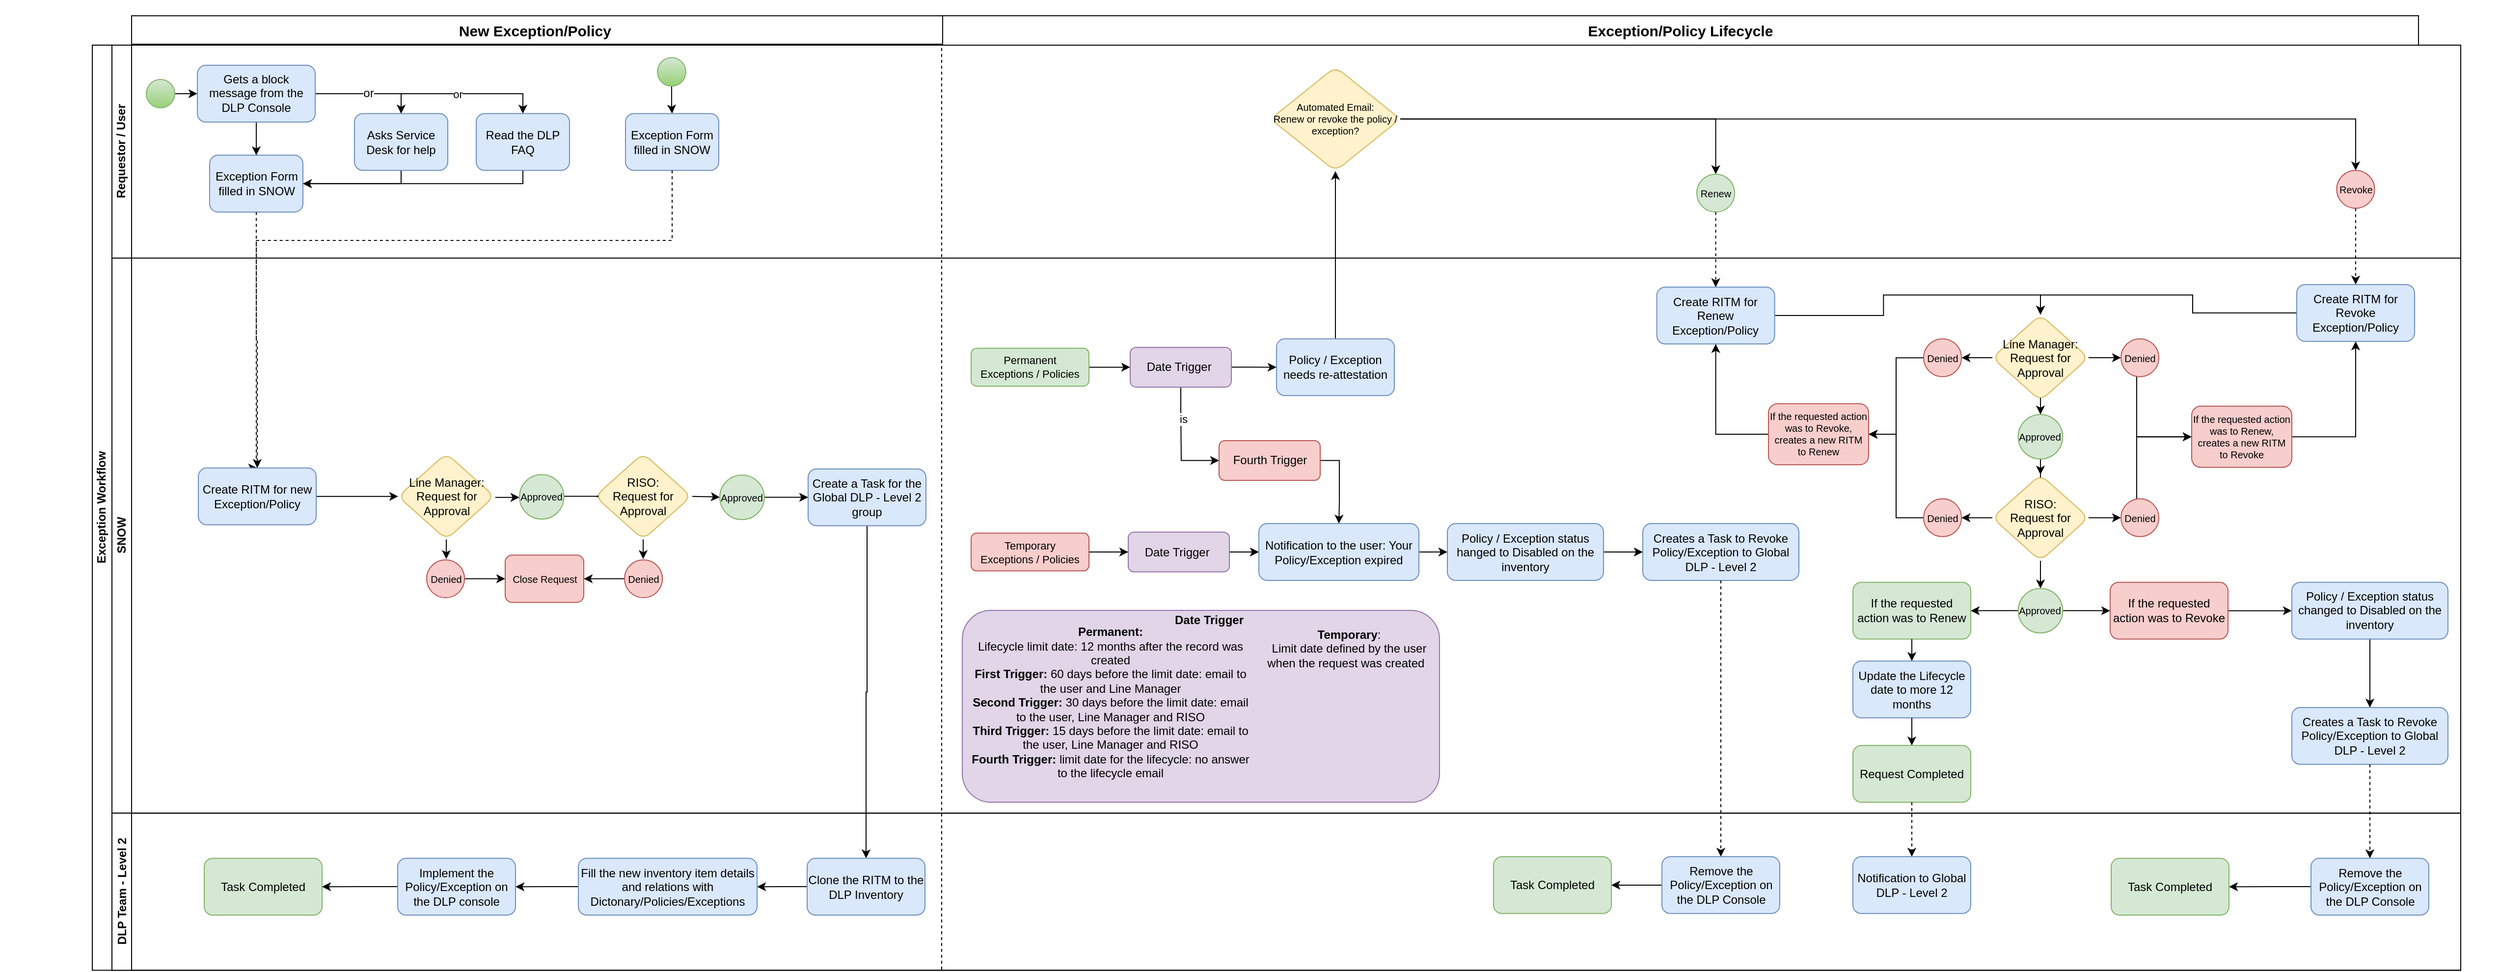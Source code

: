 <mxfile version="14.5.8" type="github">
  <diagram id="prtHgNgQTEPvFCAcTncT" name="Page-1">
    <mxGraphModel dx="1447" dy="1167" grid="0" gridSize="10" guides="1" tooltips="1" connect="1" arrows="1" fold="1" page="0" pageScale="1" pageWidth="827" pageHeight="1169" background="#ffffff" math="0" shadow="0">
      <root>
        <mxCell id="0" />
        <mxCell id="1" parent="0" />
        <mxCell id="IFuyZPGNjVIuvtVVakYO-32" value="" style="group" parent="1" vertex="1" connectable="0">
          <mxGeometry x="90" y="-36" width="2545" height="987.768" as="geometry" />
        </mxCell>
        <mxCell id="IFuyZPGNjVIuvtVVakYO-29" value="" style="group" parent="IFuyZPGNjVIuvtVVakYO-32" vertex="1" connectable="0">
          <mxGeometry x="64" y="24" width="2481" height="963.768" as="geometry" />
        </mxCell>
        <mxCell id="dNxyNK7c78bLwvsdeMH5-19" value="Exception Workflow" style="swimlane;html=1;childLayout=stackLayout;resizeParent=1;resizeParentMax=0;horizontal=0;startSize=20;horizontalStack=0;" parent="IFuyZPGNjVIuvtVVakYO-29" vertex="1">
          <mxGeometry x="30" y="21.996" width="2412" height="942.772" as="geometry" />
        </mxCell>
        <mxCell id="odL_kuYQyDZu3IrtF_Gq-5" style="edgeStyle=orthogonalEdgeStyle;rounded=0;orthogonalLoop=1;jettySize=auto;html=1;entryX=0.5;entryY=0;entryDx=0;entryDy=0;" edge="1" parent="dNxyNK7c78bLwvsdeMH5-19" source="IFuyZPGNjVIuvtVVakYO-25" target="IFuyZPGNjVIuvtVVakYO-23">
          <mxGeometry relative="1" as="geometry">
            <mxPoint x="788" y="450.2" as="targetPoint" />
          </mxGeometry>
        </mxCell>
        <mxCell id="dNxyNK7c78bLwvsdeMH5-20" value="Requestor / User" style="swimlane;html=1;startSize=20;horizontal=0;" parent="dNxyNK7c78bLwvsdeMH5-19" vertex="1">
          <mxGeometry x="20" width="2392" height="217" as="geometry" />
        </mxCell>
        <mxCell id="dNxyNK7c78bLwvsdeMH5-24" value="Exception Form filled in SNOW" style="rounded=1;whiteSpace=wrap;html=1;fontFamily=Helvetica;fontSize=12;align=center;fillColor=#dae8fc;strokeColor=#6c8ebf;" parent="dNxyNK7c78bLwvsdeMH5-20" vertex="1">
          <mxGeometry x="99.5" y="112.191" width="95" height="57.903" as="geometry" />
        </mxCell>
        <mxCell id="odL_kuYQyDZu3IrtF_Gq-37" style="edgeStyle=orthogonalEdgeStyle;rounded=0;orthogonalLoop=1;jettySize=auto;html=1;entryX=0.5;entryY=0;entryDx=0;entryDy=0;" edge="1" parent="dNxyNK7c78bLwvsdeMH5-20" source="IFuyZPGNjVIuvtVVakYO-40" target="IFuyZPGNjVIuvtVVakYO-42">
          <mxGeometry relative="1" as="geometry" />
        </mxCell>
        <mxCell id="odL_kuYQyDZu3IrtF_Gq-38" style="edgeStyle=orthogonalEdgeStyle;rounded=0;orthogonalLoop=1;jettySize=auto;html=1;entryX=0.5;entryY=0;entryDx=0;entryDy=0;" edge="1" parent="dNxyNK7c78bLwvsdeMH5-20" source="IFuyZPGNjVIuvtVVakYO-40" target="IFuyZPGNjVIuvtVVakYO-43">
          <mxGeometry relative="1" as="geometry" />
        </mxCell>
        <mxCell id="IFuyZPGNjVIuvtVVakYO-40" value="Automated Email:&lt;br&gt;Renew or revoke the policy / exception?" style="rhombus;&#xa;rounded=1;whiteSpace=wrap;html=1;fontSize=10;fillColor=#fff2cc;strokeColor=#d6b656;rounded=1;" parent="dNxyNK7c78bLwvsdeMH5-20" vertex="1">
          <mxGeometry x="1180" y="22.196" width="132" height="106.156" as="geometry" />
        </mxCell>
        <mxCell id="IFuyZPGNjVIuvtVVakYO-42" value="Renew" style="ellipse;whiteSpace=wrap;html=1;aspect=fixed;rounded=1;fontSize=10;fillColor=#d5e8d4;strokeColor=#82b366;" parent="dNxyNK7c78bLwvsdeMH5-20" vertex="1">
          <mxGeometry x="1614" y="131.493" width="38.602" height="38.602" as="geometry" />
        </mxCell>
        <mxCell id="IFuyZPGNjVIuvtVVakYO-43" value="Revoke" style="ellipse;whiteSpace=wrap;html=1;aspect=fixed;rounded=1;fontSize=10;fillColor=#f8cecc;strokeColor=#b85450;" parent="dNxyNK7c78bLwvsdeMH5-20" vertex="1">
          <mxGeometry x="2265.7" y="127.633" width="38.602" height="38.602" as="geometry" />
        </mxCell>
        <mxCell id="IFuyZPGNjVIuvtVVakYO-157" style="edgeStyle=orthogonalEdgeStyle;rounded=0;orthogonalLoop=1;jettySize=auto;html=1;entryX=0.5;entryY=0;entryDx=0;entryDy=0;fontSize=10;" parent="dNxyNK7c78bLwvsdeMH5-20" source="IFuyZPGNjVIuvtVVakYO-155" target="dNxyNK7c78bLwvsdeMH5-24" edge="1">
          <mxGeometry relative="1" as="geometry" />
        </mxCell>
        <mxCell id="IFuyZPGNjVIuvtVVakYO-158" value="&lt;font style=&quot;font-size: 12px&quot;&gt;or&lt;/font&gt;" style="edgeStyle=orthogonalEdgeStyle;rounded=0;orthogonalLoop=1;jettySize=auto;html=1;entryX=0.5;entryY=0;entryDx=0;entryDy=0;fontSize=10;" parent="dNxyNK7c78bLwvsdeMH5-20" source="IFuyZPGNjVIuvtVVakYO-155" target="IFuyZPGNjVIuvtVVakYO-156" edge="1">
          <mxGeometry relative="1" as="geometry" />
        </mxCell>
        <mxCell id="IFuyZPGNjVIuvtVVakYO-155" value="&lt;font style=&quot;font-size: 12px&quot;&gt;Gets a block message from the DLP Console&lt;/font&gt;" style="rounded=1;whiteSpace=wrap;html=1;fontSize=10;fillColor=#dae8fc;strokeColor=#6c8ebf;" parent="dNxyNK7c78bLwvsdeMH5-20" vertex="1">
          <mxGeometry x="87" y="20.511" width="120" height="57.903" as="geometry" />
        </mxCell>
        <mxCell id="IFuyZPGNjVIuvtVVakYO-159" style="edgeStyle=orthogonalEdgeStyle;rounded=0;orthogonalLoop=1;jettySize=auto;html=1;entryX=1;entryY=0.5;entryDx=0;entryDy=0;fontSize=10;" parent="dNxyNK7c78bLwvsdeMH5-20" source="IFuyZPGNjVIuvtVVakYO-156" target="dNxyNK7c78bLwvsdeMH5-24" edge="1">
          <mxGeometry relative="1" as="geometry">
            <Array as="points">
              <mxPoint x="295" y="141.143" />
            </Array>
          </mxGeometry>
        </mxCell>
        <mxCell id="odL_kuYQyDZu3IrtF_Gq-21" style="edgeStyle=orthogonalEdgeStyle;rounded=0;orthogonalLoop=1;jettySize=auto;html=1;entryX=0.5;entryY=0;entryDx=0;entryDy=0;" edge="1" parent="dNxyNK7c78bLwvsdeMH5-20" source="IFuyZPGNjVIuvtVVakYO-156" target="odL_kuYQyDZu3IrtF_Gq-16">
          <mxGeometry relative="1" as="geometry">
            <Array as="points">
              <mxPoint x="295" y="49.463" />
              <mxPoint x="419" y="49.463" />
            </Array>
          </mxGeometry>
        </mxCell>
        <mxCell id="odL_kuYQyDZu3IrtF_Gq-22" value="or" style="edgeLabel;html=1;align=center;verticalAlign=middle;resizable=0;points=[];" vertex="1" connectable="0" parent="odL_kuYQyDZu3IrtF_Gq-21">
          <mxGeometry x="-0.264" y="-2" relative="1" as="geometry">
            <mxPoint x="17.28" y="-2" as="offset" />
          </mxGeometry>
        </mxCell>
        <mxCell id="IFuyZPGNjVIuvtVVakYO-156" value="Asks Service Desk for help" style="rounded=1;whiteSpace=wrap;html=1;fontFamily=Helvetica;fontSize=12;align=center;fillColor=#dae8fc;strokeColor=#6c8ebf;" parent="dNxyNK7c78bLwvsdeMH5-20" vertex="1">
          <mxGeometry x="247" y="69.729" width="95" height="57.903" as="geometry" />
        </mxCell>
        <mxCell id="IFuyZPGNjVIuvtVVakYO-162" style="edgeStyle=orthogonalEdgeStyle;rounded=0;orthogonalLoop=1;jettySize=auto;html=1;entryX=0;entryY=0.5;entryDx=0;entryDy=0;fontSize=10;" parent="dNxyNK7c78bLwvsdeMH5-20" source="IFuyZPGNjVIuvtVVakYO-161" target="IFuyZPGNjVIuvtVVakYO-155" edge="1">
          <mxGeometry relative="1" as="geometry" />
        </mxCell>
        <mxCell id="IFuyZPGNjVIuvtVVakYO-161" value="" style="ellipse;whiteSpace=wrap;html=1;aspect=fixed;rounded=1;fontSize=10;fillColor=#d5e8d4;strokeColor=#82b366;gradientColor=#97d077;" parent="dNxyNK7c78bLwvsdeMH5-20" vertex="1">
          <mxGeometry x="35" y="34.987" width="28.952" height="28.952" as="geometry" />
        </mxCell>
        <mxCell id="IFuyZPGNjVIuvtVVakYO-165" style="edgeStyle=orthogonalEdgeStyle;rounded=0;orthogonalLoop=1;jettySize=auto;html=1;entryX=0.5;entryY=0;entryDx=0;entryDy=0;fontSize=10;" parent="dNxyNK7c78bLwvsdeMH5-20" source="IFuyZPGNjVIuvtVVakYO-163" target="IFuyZPGNjVIuvtVVakYO-164" edge="1">
          <mxGeometry relative="1" as="geometry" />
        </mxCell>
        <mxCell id="IFuyZPGNjVIuvtVVakYO-163" value="" style="ellipse;whiteSpace=wrap;html=1;aspect=fixed;rounded=1;fontSize=10;fillColor=#d5e8d4;strokeColor=#82b366;gradientColor=#97d077;" parent="dNxyNK7c78bLwvsdeMH5-20" vertex="1">
          <mxGeometry x="555.5" y="12.79" width="28.952" height="28.952" as="geometry" />
        </mxCell>
        <mxCell id="IFuyZPGNjVIuvtVVakYO-164" value="Exception Form filled in SNOW" style="rounded=1;whiteSpace=wrap;html=1;fontFamily=Helvetica;fontSize=12;align=center;fillColor=#dae8fc;strokeColor=#6c8ebf;" parent="dNxyNK7c78bLwvsdeMH5-20" vertex="1">
          <mxGeometry x="523" y="69.729" width="95" height="57.903" as="geometry" />
        </mxCell>
        <mxCell id="odL_kuYQyDZu3IrtF_Gq-23" style="edgeStyle=orthogonalEdgeStyle;rounded=0;orthogonalLoop=1;jettySize=auto;html=1;entryX=1;entryY=0.5;entryDx=0;entryDy=0;" edge="1" parent="dNxyNK7c78bLwvsdeMH5-20" source="odL_kuYQyDZu3IrtF_Gq-16" target="dNxyNK7c78bLwvsdeMH5-24">
          <mxGeometry relative="1" as="geometry">
            <Array as="points">
              <mxPoint x="419" y="141.143" />
            </Array>
          </mxGeometry>
        </mxCell>
        <mxCell id="odL_kuYQyDZu3IrtF_Gq-16" value="Read the DLP FAQ" style="rounded=1;whiteSpace=wrap;html=1;fontFamily=Helvetica;fontSize=12;align=center;fillColor=#dae8fc;strokeColor=#6c8ebf;" vertex="1" parent="dNxyNK7c78bLwvsdeMH5-20">
          <mxGeometry x="371" y="69.729" width="95" height="57.903" as="geometry" />
        </mxCell>
        <mxCell id="odL_kuYQyDZu3IrtF_Gq-7" style="edgeStyle=orthogonalEdgeStyle;rounded=0;orthogonalLoop=1;jettySize=auto;html=1;entryX=0.5;entryY=0;entryDx=0;entryDy=0;dashed=1;" edge="1" parent="dNxyNK7c78bLwvsdeMH5-19" source="dNxyNK7c78bLwvsdeMH5-24" target="odL_kuYQyDZu3IrtF_Gq-6">
          <mxGeometry relative="1" as="geometry" />
        </mxCell>
        <mxCell id="odL_kuYQyDZu3IrtF_Gq-24" style="edgeStyle=orthogonalEdgeStyle;rounded=0;orthogonalLoop=1;jettySize=auto;html=1;entryX=0.5;entryY=0;entryDx=0;entryDy=0;dashed=1;" edge="1" parent="dNxyNK7c78bLwvsdeMH5-19" source="IFuyZPGNjVIuvtVVakYO-164" target="odL_kuYQyDZu3IrtF_Gq-6">
          <mxGeometry relative="1" as="geometry">
            <Array as="points">
              <mxPoint x="591" y="199" />
              <mxPoint x="167" y="199" />
              <mxPoint x="167" y="431" />
            </Array>
          </mxGeometry>
        </mxCell>
        <mxCell id="odL_kuYQyDZu3IrtF_Gq-36" style="edgeStyle=orthogonalEdgeStyle;rounded=0;orthogonalLoop=1;jettySize=auto;html=1;" edge="1" parent="dNxyNK7c78bLwvsdeMH5-19" source="IFuyZPGNjVIuvtVVakYO-37" target="IFuyZPGNjVIuvtVVakYO-40">
          <mxGeometry relative="1" as="geometry">
            <mxPoint x="1266" y="138.003" as="targetPoint" />
          </mxGeometry>
        </mxCell>
        <mxCell id="odL_kuYQyDZu3IrtF_Gq-81" style="edgeStyle=orthogonalEdgeStyle;rounded=0;orthogonalLoop=1;jettySize=auto;html=1;entryX=0.5;entryY=0;entryDx=0;entryDy=0;dashed=1;" edge="1" parent="dNxyNK7c78bLwvsdeMH5-19" source="IFuyZPGNjVIuvtVVakYO-43" target="odL_kuYQyDZu3IrtF_Gq-67">
          <mxGeometry relative="1" as="geometry" />
        </mxCell>
        <mxCell id="dNxyNK7c78bLwvsdeMH5-21" value="SNOW" style="swimlane;html=1;startSize=20;horizontal=0;" parent="dNxyNK7c78bLwvsdeMH5-19" vertex="1">
          <mxGeometry x="20" y="217" width="2392" height="565.64" as="geometry" />
        </mxCell>
        <mxCell id="IFuyZPGNjVIuvtVVakYO-18" style="edgeStyle=orthogonalEdgeStyle;rounded=0;orthogonalLoop=1;jettySize=auto;html=1;entryX=0;entryY=0.5;entryDx=0;entryDy=0;fontSize=10;" parent="dNxyNK7c78bLwvsdeMH5-21" target="IFuyZPGNjVIuvtVVakYO-5" edge="1">
          <mxGeometry relative="1" as="geometry">
            <mxPoint x="390.437" y="243.865" as="sourcePoint" />
          </mxGeometry>
        </mxCell>
        <mxCell id="odL_kuYQyDZu3IrtF_Gq-11" style="edgeStyle=orthogonalEdgeStyle;rounded=0;orthogonalLoop=1;jettySize=auto;html=1;entryX=0.5;entryY=0;entryDx=0;entryDy=0;" edge="1" parent="dNxyNK7c78bLwvsdeMH5-21" source="IFuyZPGNjVIuvtVVakYO-2" target="IFuyZPGNjVIuvtVVakYO-11">
          <mxGeometry relative="1" as="geometry" />
        </mxCell>
        <mxCell id="IFuyZPGNjVIuvtVVakYO-2" value="&lt;font style=&quot;font-size: 12px&quot;&gt;Line Manager:&lt;br&gt;Request for Approval&lt;/font&gt;" style="rhombus;rounded=1;whiteSpace=wrap;html=1;fontFamily=Helvetica;fontSize=12;align=center;fillColor=#fff2cc;strokeColor=#d6b656;" parent="dNxyNK7c78bLwvsdeMH5-21" vertex="1">
          <mxGeometry x="291.5" y="198.933" width="98" height="87.82" as="geometry" />
        </mxCell>
        <mxCell id="IFuyZPGNjVIuvtVVakYO-13" style="edgeStyle=orthogonalEdgeStyle;rounded=0;orthogonalLoop=1;jettySize=auto;html=1;entryX=0;entryY=0.5;entryDx=0;entryDy=0;fontSize=10;" parent="dNxyNK7c78bLwvsdeMH5-21" source="IFuyZPGNjVIuvtVVakYO-5" edge="1">
          <mxGeometry relative="1" as="geometry">
            <mxPoint x="493" y="242.843" as="targetPoint" />
            <Array as="points">
              <mxPoint x="518" y="243.808" />
            </Array>
          </mxGeometry>
        </mxCell>
        <mxCell id="IFuyZPGNjVIuvtVVakYO-5" value="Approved" style="ellipse;whiteSpace=wrap;html=1;aspect=fixed;fillColor=#d5e8d4;strokeColor=#82b366;fontSize=10;" parent="dNxyNK7c78bLwvsdeMH5-21" vertex="1">
          <mxGeometry x="415" y="220.646" width="45.358" height="45.358" as="geometry" />
        </mxCell>
        <mxCell id="odL_kuYQyDZu3IrtF_Gq-12" style="edgeStyle=orthogonalEdgeStyle;rounded=0;orthogonalLoop=1;jettySize=auto;html=1;entryX=0;entryY=0.5;entryDx=0;entryDy=0;" edge="1" parent="dNxyNK7c78bLwvsdeMH5-21" source="IFuyZPGNjVIuvtVVakYO-11" target="IFuyZPGNjVIuvtVVakYO-20">
          <mxGeometry relative="1" as="geometry" />
        </mxCell>
        <mxCell id="IFuyZPGNjVIuvtVVakYO-11" value="Denied" style="ellipse;whiteSpace=wrap;html=1;aspect=fixed;rounded=1;fontSize=10;fillColor=#f8cecc;strokeColor=#b85450;" parent="dNxyNK7c78bLwvsdeMH5-21" vertex="1">
          <mxGeometry x="320.5" y="307.502" width="38.602" height="38.602" as="geometry" />
        </mxCell>
        <mxCell id="IFuyZPGNjVIuvtVVakYO-20" value="Close Request" style="rounded=1;whiteSpace=wrap;html=1;fontSize=10;fillColor=#f8cecc;strokeColor=#b85450;" parent="dNxyNK7c78bLwvsdeMH5-21" vertex="1">
          <mxGeometry x="400.5" y="302.676" width="80" height="48.253" as="geometry" />
        </mxCell>
        <mxCell id="IFuyZPGNjVIuvtVVakYO-25" value="Create a Task for the Global DLP - Level 2 group" style="rounded=1;whiteSpace=wrap;html=1;fontSize=12;fillColor=#dae8fc;strokeColor=#6c8ebf;" parent="dNxyNK7c78bLwvsdeMH5-21" vertex="1">
          <mxGeometry x="709" y="214.856" width="120" height="57.903" as="geometry" />
        </mxCell>
        <mxCell id="odL_kuYQyDZu3IrtF_Gq-40" style="edgeStyle=orthogonalEdgeStyle;rounded=0;orthogonalLoop=1;jettySize=auto;html=1;entryX=0;entryY=0.5;entryDx=0;entryDy=0;" edge="1" parent="dNxyNK7c78bLwvsdeMH5-21" source="IFuyZPGNjVIuvtVVakYO-33" target="odL_kuYQyDZu3IrtF_Gq-39">
          <mxGeometry relative="1" as="geometry" />
        </mxCell>
        <mxCell id="IFuyZPGNjVIuvtVVakYO-33" value="Temporary &lt;br&gt;Exceptions / Policies" style="rounded=1;whiteSpace=wrap;html=1;fontSize=11;fillColor=#f8cecc;strokeColor=#b85450;" parent="dNxyNK7c78bLwvsdeMH5-21" vertex="1">
          <mxGeometry x="875" y="280.215" width="120" height="38.602" as="geometry" />
        </mxCell>
        <mxCell id="odL_kuYQyDZu3IrtF_Gq-34" style="edgeStyle=orthogonalEdgeStyle;rounded=0;orthogonalLoop=1;jettySize=auto;html=1;entryX=0;entryY=0.5;entryDx=0;entryDy=0;" edge="1" parent="dNxyNK7c78bLwvsdeMH5-21" source="IFuyZPGNjVIuvtVVakYO-34" target="odL_kuYQyDZu3IrtF_Gq-33">
          <mxGeometry relative="1" as="geometry" />
        </mxCell>
        <mxCell id="IFuyZPGNjVIuvtVVakYO-34" value="Permanent &lt;br&gt;Exceptions / Policies" style="rounded=1;whiteSpace=wrap;html=1;fontSize=11;fillColor=#d5e8d4;strokeColor=#82b366;" parent="dNxyNK7c78bLwvsdeMH5-21" vertex="1">
          <mxGeometry x="875" y="91.912" width="120" height="38.602" as="geometry" />
        </mxCell>
        <mxCell id="IFuyZPGNjVIuvtVVakYO-37" value="&lt;font style=&quot;font-size: 12px&quot;&gt;Policy / Exception needs re-attestation&lt;/font&gt;" style="rounded=1;whiteSpace=wrap;html=1;fontSize=10;fillColor=#dae8fc;strokeColor=#6c8ebf;" parent="dNxyNK7c78bLwvsdeMH5-21" vertex="1">
          <mxGeometry x="1186" y="82.261" width="120" height="57.903" as="geometry" />
        </mxCell>
        <mxCell id="IFuyZPGNjVIuvtVVakYO-51" value="Creates a Task to Revoke Policy/Exception to Global DLP - Level 2" style="rounded=1;whiteSpace=wrap;html=1;fontSize=12;fillColor=#dae8fc;strokeColor=#6c8ebf;" parent="dNxyNK7c78bLwvsdeMH5-21" vertex="1">
          <mxGeometry x="1559" y="270.555" width="159" height="57.903" as="geometry" />
        </mxCell>
        <mxCell id="odL_kuYQyDZu3IrtF_Gq-3" style="edgeStyle=orthogonalEdgeStyle;rounded=0;orthogonalLoop=1;jettySize=auto;html=1;" edge="1" parent="dNxyNK7c78bLwvsdeMH5-21" target="IFuyZPGNjVIuvtVVakYO-88">
          <mxGeometry relative="1" as="geometry">
            <mxPoint x="591.0" y="242.843" as="sourcePoint" />
          </mxGeometry>
        </mxCell>
        <mxCell id="odL_kuYQyDZu3IrtF_Gq-13" style="edgeStyle=orthogonalEdgeStyle;rounded=0;orthogonalLoop=1;jettySize=auto;html=1;entryX=0.5;entryY=0;entryDx=0;entryDy=0;" edge="1" parent="dNxyNK7c78bLwvsdeMH5-21" source="IFuyZPGNjVIuvtVVakYO-82" target="IFuyZPGNjVIuvtVVakYO-85">
          <mxGeometry relative="1" as="geometry" />
        </mxCell>
        <mxCell id="IFuyZPGNjVIuvtVVakYO-82" value="RISO:&lt;br&gt;Request for Approval" style="rhombus;rounded=1;whiteSpace=wrap;html=1;fontFamily=Helvetica;fontSize=12;align=center;fillColor=#fff2cc;strokeColor=#d6b656;" parent="dNxyNK7c78bLwvsdeMH5-21" vertex="1">
          <mxGeometry x="492" y="198.933" width="98" height="87.82" as="geometry" />
        </mxCell>
        <mxCell id="odL_kuYQyDZu3IrtF_Gq-10" style="edgeStyle=orthogonalEdgeStyle;rounded=0;orthogonalLoop=1;jettySize=auto;html=1;entryX=1;entryY=0.5;entryDx=0;entryDy=0;" edge="1" parent="dNxyNK7c78bLwvsdeMH5-21" source="IFuyZPGNjVIuvtVVakYO-85" target="IFuyZPGNjVIuvtVVakYO-20">
          <mxGeometry relative="1" as="geometry" />
        </mxCell>
        <mxCell id="IFuyZPGNjVIuvtVVakYO-85" value="Denied" style="ellipse;whiteSpace=wrap;html=1;aspect=fixed;rounded=1;fontSize=10;fillColor=#f8cecc;strokeColor=#b85450;" parent="dNxyNK7c78bLwvsdeMH5-21" vertex="1">
          <mxGeometry x="522" y="307.502" width="38.602" height="38.602" as="geometry" />
        </mxCell>
        <mxCell id="odL_kuYQyDZu3IrtF_Gq-4" style="edgeStyle=orthogonalEdgeStyle;rounded=0;orthogonalLoop=1;jettySize=auto;html=1;entryX=0;entryY=0.5;entryDx=0;entryDy=0;" edge="1" parent="dNxyNK7c78bLwvsdeMH5-21" source="IFuyZPGNjVIuvtVVakYO-88" target="IFuyZPGNjVIuvtVVakYO-25">
          <mxGeometry relative="1" as="geometry" />
        </mxCell>
        <mxCell id="IFuyZPGNjVIuvtVVakYO-88" value="Approved" style="ellipse;whiteSpace=wrap;html=1;aspect=fixed;fillColor=#d5e8d4;strokeColor=#82b366;fontSize=10;" parent="dNxyNK7c78bLwvsdeMH5-21" vertex="1">
          <mxGeometry x="619" y="221.129" width="45.358" height="45.358" as="geometry" />
        </mxCell>
        <mxCell id="odL_kuYQyDZu3IrtF_Gq-14" style="edgeStyle=orthogonalEdgeStyle;rounded=0;orthogonalLoop=1;jettySize=auto;html=1;entryX=0;entryY=0.5;entryDx=0;entryDy=0;" edge="1" parent="dNxyNK7c78bLwvsdeMH5-21" source="odL_kuYQyDZu3IrtF_Gq-6" target="IFuyZPGNjVIuvtVVakYO-2">
          <mxGeometry relative="1" as="geometry" />
        </mxCell>
        <mxCell id="odL_kuYQyDZu3IrtF_Gq-6" value="Create RITM for new Exception/Policy" style="rounded=1;whiteSpace=wrap;html=1;fontSize=12;fillColor=#dae8fc;strokeColor=#6c8ebf;" vertex="1" parent="dNxyNK7c78bLwvsdeMH5-21">
          <mxGeometry x="88" y="213.891" width="120" height="57.903" as="geometry" />
        </mxCell>
        <mxCell id="odL_kuYQyDZu3IrtF_Gq-35" style="edgeStyle=orthogonalEdgeStyle;rounded=0;orthogonalLoop=1;jettySize=auto;html=1;entryX=0;entryY=0.5;entryDx=0;entryDy=0;" edge="1" parent="dNxyNK7c78bLwvsdeMH5-21" source="odL_kuYQyDZu3IrtF_Gq-33" target="IFuyZPGNjVIuvtVVakYO-37">
          <mxGeometry relative="1" as="geometry" />
        </mxCell>
        <mxCell id="odL_kuYQyDZu3IrtF_Gq-191" style="edgeStyle=orthogonalEdgeStyle;rounded=0;orthogonalLoop=1;jettySize=auto;html=1;entryX=0;entryY=0.5;entryDx=0;entryDy=0;" edge="1" parent="dNxyNK7c78bLwvsdeMH5-21" source="odL_kuYQyDZu3IrtF_Gq-33" target="odL_kuYQyDZu3IrtF_Gq-190">
          <mxGeometry relative="1" as="geometry">
            <Array as="points">
              <mxPoint x="1089" y="155" />
              <mxPoint x="1089" y="198" />
            </Array>
          </mxGeometry>
        </mxCell>
        <mxCell id="odL_kuYQyDZu3IrtF_Gq-192" value="is" style="edgeLabel;html=1;align=center;verticalAlign=middle;resizable=0;points=[];" vertex="1" connectable="0" parent="odL_kuYQyDZu3IrtF_Gq-191">
          <mxGeometry x="-0.429" y="2" relative="1" as="geometry">
            <mxPoint as="offset" />
          </mxGeometry>
        </mxCell>
        <mxCell id="odL_kuYQyDZu3IrtF_Gq-33" value="Date Trigger&amp;nbsp;" style="rounded=1;whiteSpace=wrap;html=1;fontSize=12;fillColor=#e1d5e7;strokeColor=#9673a6;" vertex="1" parent="dNxyNK7c78bLwvsdeMH5-21">
          <mxGeometry x="1037" y="90.947" width="103" height="40.532" as="geometry" />
        </mxCell>
        <mxCell id="odL_kuYQyDZu3IrtF_Gq-200" style="edgeStyle=orthogonalEdgeStyle;rounded=0;orthogonalLoop=1;jettySize=auto;html=1;entryX=0;entryY=0.5;entryDx=0;entryDy=0;" edge="1" parent="dNxyNK7c78bLwvsdeMH5-21" source="odL_kuYQyDZu3IrtF_Gq-39" target="odL_kuYQyDZu3IrtF_Gq-198">
          <mxGeometry relative="1" as="geometry" />
        </mxCell>
        <mxCell id="odL_kuYQyDZu3IrtF_Gq-39" value="Date Trigger&amp;nbsp;" style="rounded=1;whiteSpace=wrap;html=1;fontSize=12;fillColor=#e1d5e7;strokeColor=#9673a6;" vertex="1" parent="dNxyNK7c78bLwvsdeMH5-21">
          <mxGeometry x="1035" y="279.25" width="103" height="40.532" as="geometry" />
        </mxCell>
        <mxCell id="odL_kuYQyDZu3IrtF_Gq-47" style="edgeStyle=orthogonalEdgeStyle;rounded=0;orthogonalLoop=1;jettySize=auto;html=1;exitX=1;exitY=0.5;exitDx=0;exitDy=0;" edge="1" parent="dNxyNK7c78bLwvsdeMH5-21" source="odL_kuYQyDZu3IrtF_Gq-42" target="IFuyZPGNjVIuvtVVakYO-51">
          <mxGeometry relative="1" as="geometry">
            <mxPoint x="1544" y="299.516" as="sourcePoint" />
          </mxGeometry>
        </mxCell>
        <mxCell id="odL_kuYQyDZu3IrtF_Gq-42" value="Policy / Exception status hanged to Disabled on the inventory" style="rounded=1;whiteSpace=wrap;html=1;fontSize=12;fillColor=#dae8fc;strokeColor=#6c8ebf;" vertex="1" parent="dNxyNK7c78bLwvsdeMH5-21">
          <mxGeometry x="1360" y="270.555" width="159" height="57.903" as="geometry" />
        </mxCell>
        <mxCell id="odL_kuYQyDZu3IrtF_Gq-132" style="edgeStyle=orthogonalEdgeStyle;rounded=0;orthogonalLoop=1;jettySize=auto;html=1;entryX=0.5;entryY=0;entryDx=0;entryDy=0;" edge="1" parent="dNxyNK7c78bLwvsdeMH5-21" source="odL_kuYQyDZu3IrtF_Gq-54" target="odL_kuYQyDZu3IrtF_Gq-56">
          <mxGeometry relative="1" as="geometry" />
        </mxCell>
        <mxCell id="odL_kuYQyDZu3IrtF_Gq-136" style="edgeStyle=orthogonalEdgeStyle;rounded=0;orthogonalLoop=1;jettySize=auto;html=1;entryX=1;entryY=0.5;entryDx=0;entryDy=0;" edge="1" parent="dNxyNK7c78bLwvsdeMH5-21" source="odL_kuYQyDZu3IrtF_Gq-54" target="odL_kuYQyDZu3IrtF_Gq-64">
          <mxGeometry relative="1" as="geometry" />
        </mxCell>
        <mxCell id="odL_kuYQyDZu3IrtF_Gq-140" style="edgeStyle=orthogonalEdgeStyle;rounded=0;orthogonalLoop=1;jettySize=auto;html=1;entryX=0;entryY=0.5;entryDx=0;entryDy=0;" edge="1" parent="dNxyNK7c78bLwvsdeMH5-21" source="odL_kuYQyDZu3IrtF_Gq-54" target="odL_kuYQyDZu3IrtF_Gq-139">
          <mxGeometry relative="1" as="geometry" />
        </mxCell>
        <mxCell id="odL_kuYQyDZu3IrtF_Gq-54" value="&lt;font style=&quot;font-size: 12px&quot;&gt;Line Manager:&lt;br&gt;Request for Approval&lt;/font&gt;" style="rhombus;rounded=1;whiteSpace=wrap;html=1;fontFamily=Helvetica;fontSize=12;align=center;fillColor=#fff2cc;strokeColor=#d6b656;" vertex="1" parent="dNxyNK7c78bLwvsdeMH5-21">
          <mxGeometry x="1915" y="57.648" width="98" height="87.82" as="geometry" />
        </mxCell>
        <mxCell id="odL_kuYQyDZu3IrtF_Gq-133" style="edgeStyle=orthogonalEdgeStyle;rounded=0;orthogonalLoop=1;jettySize=auto;html=1;" edge="1" parent="dNxyNK7c78bLwvsdeMH5-21" source="odL_kuYQyDZu3IrtF_Gq-56" target="odL_kuYQyDZu3IrtF_Gq-62">
          <mxGeometry relative="1" as="geometry" />
        </mxCell>
        <mxCell id="odL_kuYQyDZu3IrtF_Gq-56" value="Approved" style="ellipse;whiteSpace=wrap;html=1;aspect=fixed;fillColor=#d5e8d4;strokeColor=#82b366;fontSize=10;" vertex="1" parent="dNxyNK7c78bLwvsdeMH5-21">
          <mxGeometry x="1941.32" y="159.392" width="45.358" height="45.358" as="geometry" />
        </mxCell>
        <mxCell id="odL_kuYQyDZu3IrtF_Gq-144" style="edgeStyle=orthogonalEdgeStyle;rounded=0;orthogonalLoop=1;jettySize=auto;html=1;entryX=1;entryY=0.5;entryDx=0;entryDy=0;" edge="1" parent="dNxyNK7c78bLwvsdeMH5-21" source="odL_kuYQyDZu3IrtF_Gq-58" target="odL_kuYQyDZu3IrtF_Gq-142">
          <mxGeometry relative="1" as="geometry" />
        </mxCell>
        <mxCell id="odL_kuYQyDZu3IrtF_Gq-58" value="Denied" style="ellipse;whiteSpace=wrap;html=1;aspect=fixed;rounded=1;fontSize=10;fillColor=#f8cecc;strokeColor=#b85450;" vertex="1" parent="dNxyNK7c78bLwvsdeMH5-21">
          <mxGeometry x="1845" y="245.287" width="38.602" height="38.602" as="geometry" />
        </mxCell>
        <mxCell id="odL_kuYQyDZu3IrtF_Gq-135" style="edgeStyle=orthogonalEdgeStyle;rounded=0;orthogonalLoop=1;jettySize=auto;html=1;entryX=0.5;entryY=0;entryDx=0;entryDy=0;" edge="1" parent="dNxyNK7c78bLwvsdeMH5-21" source="odL_kuYQyDZu3IrtF_Gq-62" target="odL_kuYQyDZu3IrtF_Gq-65">
          <mxGeometry relative="1" as="geometry" />
        </mxCell>
        <mxCell id="odL_kuYQyDZu3IrtF_Gq-137" style="edgeStyle=orthogonalEdgeStyle;rounded=0;orthogonalLoop=1;jettySize=auto;html=1;entryX=1;entryY=0.5;entryDx=0;entryDy=0;" edge="1" parent="dNxyNK7c78bLwvsdeMH5-21" source="odL_kuYQyDZu3IrtF_Gq-62" target="odL_kuYQyDZu3IrtF_Gq-58">
          <mxGeometry relative="1" as="geometry" />
        </mxCell>
        <mxCell id="odL_kuYQyDZu3IrtF_Gq-141" style="edgeStyle=orthogonalEdgeStyle;rounded=0;orthogonalLoop=1;jettySize=auto;html=1;entryX=0;entryY=0.5;entryDx=0;entryDy=0;" edge="1" parent="dNxyNK7c78bLwvsdeMH5-21" source="odL_kuYQyDZu3IrtF_Gq-62" target="odL_kuYQyDZu3IrtF_Gq-138">
          <mxGeometry relative="1" as="geometry" />
        </mxCell>
        <mxCell id="odL_kuYQyDZu3IrtF_Gq-62" value="RISO:&lt;br&gt;Request for Approval" style="rhombus;rounded=1;whiteSpace=wrap;html=1;fontFamily=Helvetica;fontSize=12;align=center;fillColor=#fff2cc;strokeColor=#d6b656;" vertex="1" parent="dNxyNK7c78bLwvsdeMH5-21">
          <mxGeometry x="1915" y="220.678" width="98" height="87.82" as="geometry" />
        </mxCell>
        <mxCell id="odL_kuYQyDZu3IrtF_Gq-145" style="edgeStyle=orthogonalEdgeStyle;rounded=0;orthogonalLoop=1;jettySize=auto;html=1;entryX=1;entryY=0.5;entryDx=0;entryDy=0;" edge="1" parent="dNxyNK7c78bLwvsdeMH5-21" source="odL_kuYQyDZu3IrtF_Gq-64" target="odL_kuYQyDZu3IrtF_Gq-142">
          <mxGeometry relative="1" as="geometry" />
        </mxCell>
        <mxCell id="odL_kuYQyDZu3IrtF_Gq-64" value="Denied" style="ellipse;whiteSpace=wrap;html=1;aspect=fixed;rounded=1;fontSize=10;fillColor=#f8cecc;strokeColor=#b85450;" vertex="1" parent="dNxyNK7c78bLwvsdeMH5-21">
          <mxGeometry x="1845" y="82.257" width="38.602" height="38.602" as="geometry" />
        </mxCell>
        <mxCell id="odL_kuYQyDZu3IrtF_Gq-131" style="edgeStyle=orthogonalEdgeStyle;rounded=0;orthogonalLoop=1;jettySize=auto;html=1;entryX=0.5;entryY=0;entryDx=0;entryDy=0;" edge="1" parent="dNxyNK7c78bLwvsdeMH5-21" source="odL_kuYQyDZu3IrtF_Gq-67" target="odL_kuYQyDZu3IrtF_Gq-54">
          <mxGeometry relative="1" as="geometry" />
        </mxCell>
        <mxCell id="odL_kuYQyDZu3IrtF_Gq-67" value="Create RITM for Revoke Exception/Policy" style="rounded=1;whiteSpace=wrap;html=1;fontSize=12;fillColor=#dae8fc;strokeColor=#6c8ebf;" vertex="1" parent="dNxyNK7c78bLwvsdeMH5-21">
          <mxGeometry x="2225" y="26.949" width="120" height="57.903" as="geometry" />
        </mxCell>
        <mxCell id="odL_kuYQyDZu3IrtF_Gq-130" style="edgeStyle=orthogonalEdgeStyle;rounded=0;orthogonalLoop=1;jettySize=auto;html=1;entryX=0.5;entryY=0;entryDx=0;entryDy=0;" edge="1" parent="dNxyNK7c78bLwvsdeMH5-21" source="odL_kuYQyDZu3IrtF_Gq-79" target="odL_kuYQyDZu3IrtF_Gq-54">
          <mxGeometry relative="1" as="geometry" />
        </mxCell>
        <mxCell id="odL_kuYQyDZu3IrtF_Gq-79" value="Create RITM for Renew Exception/Policy" style="rounded=1;whiteSpace=wrap;html=1;fontSize=12;fillColor=#dae8fc;strokeColor=#6c8ebf;" vertex="1" parent="dNxyNK7c78bLwvsdeMH5-21">
          <mxGeometry x="1573.3" y="29.639" width="120" height="57.903" as="geometry" />
        </mxCell>
        <mxCell id="odL_kuYQyDZu3IrtF_Gq-167" style="edgeStyle=orthogonalEdgeStyle;rounded=0;orthogonalLoop=1;jettySize=auto;html=1;entryX=1;entryY=0.5;entryDx=0;entryDy=0;" edge="1" parent="dNxyNK7c78bLwvsdeMH5-21" source="odL_kuYQyDZu3IrtF_Gq-65" target="odL_kuYQyDZu3IrtF_Gq-154">
          <mxGeometry relative="1" as="geometry" />
        </mxCell>
        <mxCell id="odL_kuYQyDZu3IrtF_Gq-169" style="edgeStyle=orthogonalEdgeStyle;rounded=0;orthogonalLoop=1;jettySize=auto;html=1;entryX=0;entryY=0.5;entryDx=0;entryDy=0;" edge="1" parent="dNxyNK7c78bLwvsdeMH5-21" source="odL_kuYQyDZu3IrtF_Gq-65" target="odL_kuYQyDZu3IrtF_Gq-156">
          <mxGeometry relative="1" as="geometry" />
        </mxCell>
        <mxCell id="odL_kuYQyDZu3IrtF_Gq-65" value="Approved" style="ellipse;whiteSpace=wrap;html=1;aspect=fixed;fillColor=#d5e8d4;strokeColor=#82b366;fontSize=10;" vertex="1" parent="dNxyNK7c78bLwvsdeMH5-21">
          <mxGeometry x="1941.32" y="336.644" width="45.358" height="45.358" as="geometry" />
        </mxCell>
        <mxCell id="odL_kuYQyDZu3IrtF_Gq-151" style="edgeStyle=orthogonalEdgeStyle;rounded=0;orthogonalLoop=1;jettySize=auto;html=1;entryX=0;entryY=0.5;entryDx=0;entryDy=0;" edge="1" parent="dNxyNK7c78bLwvsdeMH5-21" source="odL_kuYQyDZu3IrtF_Gq-138" target="odL_kuYQyDZu3IrtF_Gq-147">
          <mxGeometry relative="1" as="geometry">
            <Array as="points">
              <mxPoint x="2062" y="182" />
            </Array>
          </mxGeometry>
        </mxCell>
        <mxCell id="odL_kuYQyDZu3IrtF_Gq-138" value="Denied" style="ellipse;whiteSpace=wrap;html=1;aspect=fixed;rounded=1;fontSize=10;fillColor=#f8cecc;strokeColor=#b85450;" vertex="1" parent="dNxyNK7c78bLwvsdeMH5-21">
          <mxGeometry x="2046" y="245.287" width="38.602" height="38.602" as="geometry" />
        </mxCell>
        <mxCell id="odL_kuYQyDZu3IrtF_Gq-152" style="edgeStyle=orthogonalEdgeStyle;rounded=0;orthogonalLoop=1;jettySize=auto;html=1;entryX=0;entryY=0.5;entryDx=0;entryDy=0;" edge="1" parent="dNxyNK7c78bLwvsdeMH5-21" source="odL_kuYQyDZu3IrtF_Gq-139" target="odL_kuYQyDZu3IrtF_Gq-147">
          <mxGeometry relative="1" as="geometry">
            <Array as="points">
              <mxPoint x="2062" y="182" />
            </Array>
          </mxGeometry>
        </mxCell>
        <mxCell id="odL_kuYQyDZu3IrtF_Gq-139" value="Denied" style="ellipse;whiteSpace=wrap;html=1;aspect=fixed;rounded=1;fontSize=10;fillColor=#f8cecc;strokeColor=#b85450;" vertex="1" parent="dNxyNK7c78bLwvsdeMH5-21">
          <mxGeometry x="2046" y="82.257" width="38.602" height="38.602" as="geometry" />
        </mxCell>
        <mxCell id="odL_kuYQyDZu3IrtF_Gq-146" style="edgeStyle=orthogonalEdgeStyle;rounded=0;orthogonalLoop=1;jettySize=auto;html=1;entryX=0.5;entryY=1;entryDx=0;entryDy=0;" edge="1" parent="dNxyNK7c78bLwvsdeMH5-21" source="odL_kuYQyDZu3IrtF_Gq-142" target="odL_kuYQyDZu3IrtF_Gq-79">
          <mxGeometry relative="1" as="geometry">
            <Array as="points">
              <mxPoint x="1633" y="180" />
            </Array>
          </mxGeometry>
        </mxCell>
        <mxCell id="odL_kuYQyDZu3IrtF_Gq-142" value="If the requested action was to Revoke, creates a new RITM to Renew" style="rounded=1;whiteSpace=wrap;html=1;fontSize=10;fillColor=#f8cecc;strokeColor=#b85450;" vertex="1" parent="dNxyNK7c78bLwvsdeMH5-21">
          <mxGeometry x="1687" y="148.32" width="102" height="62.36" as="geometry" />
        </mxCell>
        <mxCell id="odL_kuYQyDZu3IrtF_Gq-153" style="edgeStyle=orthogonalEdgeStyle;rounded=0;orthogonalLoop=1;jettySize=auto;html=1;entryX=0.5;entryY=1;entryDx=0;entryDy=0;" edge="1" parent="dNxyNK7c78bLwvsdeMH5-21" source="odL_kuYQyDZu3IrtF_Gq-147" target="odL_kuYQyDZu3IrtF_Gq-67">
          <mxGeometry relative="1" as="geometry" />
        </mxCell>
        <mxCell id="odL_kuYQyDZu3IrtF_Gq-147" value="If the requested action was to Renew, creates a new RITM to Revoke" style="rounded=1;whiteSpace=wrap;html=1;fontSize=10;fillColor=#f8cecc;strokeColor=#b85450;" vertex="1" parent="dNxyNK7c78bLwvsdeMH5-21">
          <mxGeometry x="2118" y="150.89" width="102" height="62.36" as="geometry" />
        </mxCell>
        <mxCell id="odL_kuYQyDZu3IrtF_Gq-154" value="If the requested action was to Renew" style="rounded=1;whiteSpace=wrap;html=1;fontSize=12;fillColor=#d5e8d4;strokeColor=#82b366;" vertex="1" parent="dNxyNK7c78bLwvsdeMH5-21">
          <mxGeometry x="1773" y="330.369" width="120" height="57.903" as="geometry" />
        </mxCell>
        <mxCell id="odL_kuYQyDZu3IrtF_Gq-175" style="edgeStyle=orthogonalEdgeStyle;rounded=0;orthogonalLoop=1;jettySize=auto;html=1;" edge="1" parent="dNxyNK7c78bLwvsdeMH5-21" source="odL_kuYQyDZu3IrtF_Gq-156" target="odL_kuYQyDZu3IrtF_Gq-174">
          <mxGeometry relative="1" as="geometry" />
        </mxCell>
        <mxCell id="odL_kuYQyDZu3IrtF_Gq-156" value="If the requested action was to Revoke" style="rounded=1;whiteSpace=wrap;html=1;fontSize=12;fillColor=#f8cecc;strokeColor=#b85450;" vertex="1" parent="dNxyNK7c78bLwvsdeMH5-21">
          <mxGeometry x="2035" y="330.369" width="120" height="57.903" as="geometry" />
        </mxCell>
        <mxCell id="odL_kuYQyDZu3IrtF_Gq-160" value="Update the Lifecycle date to more 12 months" style="rounded=1;whiteSpace=wrap;html=1;fontSize=12;fillColor=#dae8fc;strokeColor=#6c8ebf;" vertex="1" parent="dNxyNK7c78bLwvsdeMH5-21">
          <mxGeometry x="1773" y="410.639" width="120" height="57.903" as="geometry" />
        </mxCell>
        <mxCell id="odL_kuYQyDZu3IrtF_Gq-168" style="edgeStyle=orthogonalEdgeStyle;rounded=0;orthogonalLoop=1;jettySize=auto;html=1;entryX=0.5;entryY=0;entryDx=0;entryDy=0;" edge="1" parent="dNxyNK7c78bLwvsdeMH5-21" source="odL_kuYQyDZu3IrtF_Gq-154" target="odL_kuYQyDZu3IrtF_Gq-160">
          <mxGeometry relative="1" as="geometry" />
        </mxCell>
        <mxCell id="odL_kuYQyDZu3IrtF_Gq-162" value="Request Completed" style="rounded=1;whiteSpace=wrap;html=1;fontSize=12;fillColor=#d5e8d4;strokeColor=#82b366;" vertex="1" parent="dNxyNK7c78bLwvsdeMH5-21">
          <mxGeometry x="1773" y="496.643" width="120" height="57.903" as="geometry" />
        </mxCell>
        <mxCell id="odL_kuYQyDZu3IrtF_Gq-163" style="edgeStyle=orthogonalEdgeStyle;rounded=0;orthogonalLoop=1;jettySize=auto;html=1;entryX=0.5;entryY=0;entryDx=0;entryDy=0;" edge="1" parent="dNxyNK7c78bLwvsdeMH5-21" source="odL_kuYQyDZu3IrtF_Gq-160" target="odL_kuYQyDZu3IrtF_Gq-162">
          <mxGeometry relative="1" as="geometry" />
        </mxCell>
        <mxCell id="odL_kuYQyDZu3IrtF_Gq-172" value="Creates a Task to Revoke Policy/Exception to Global DLP - Level 2" style="rounded=1;whiteSpace=wrap;html=1;fontSize=12;fillColor=#dae8fc;strokeColor=#6c8ebf;" vertex="1" parent="dNxyNK7c78bLwvsdeMH5-21">
          <mxGeometry x="2220" y="458.005" width="159" height="57.903" as="geometry" />
        </mxCell>
        <mxCell id="odL_kuYQyDZu3IrtF_Gq-176" style="edgeStyle=orthogonalEdgeStyle;rounded=0;orthogonalLoop=1;jettySize=auto;html=1;entryX=0.5;entryY=0;entryDx=0;entryDy=0;" edge="1" parent="dNxyNK7c78bLwvsdeMH5-21" source="odL_kuYQyDZu3IrtF_Gq-174" target="odL_kuYQyDZu3IrtF_Gq-172">
          <mxGeometry relative="1" as="geometry" />
        </mxCell>
        <mxCell id="odL_kuYQyDZu3IrtF_Gq-174" value="Policy / Exception status changed to Disabled on the inventory" style="rounded=1;whiteSpace=wrap;html=1;fontSize=12;fillColor=#dae8fc;strokeColor=#6c8ebf;" vertex="1" parent="dNxyNK7c78bLwvsdeMH5-21">
          <mxGeometry x="2220" y="330.365" width="159" height="57.903" as="geometry" />
        </mxCell>
        <mxCell id="odL_kuYQyDZu3IrtF_Gq-183" value="" style="rounded=1;whiteSpace=wrap;html=1;fillColor=#e1d5e7;strokeColor=#9673a6;" vertex="1" parent="dNxyNK7c78bLwvsdeMH5-21">
          <mxGeometry x="866" y="359" width="486" height="195.55" as="geometry" />
        </mxCell>
        <mxCell id="odL_kuYQyDZu3IrtF_Gq-185" value="&lt;b&gt;Date Trigger&lt;/b&gt;" style="text;html=1;strokeColor=none;fillColor=none;align=center;verticalAlign=middle;whiteSpace=wrap;rounded=0;" vertex="1" parent="dNxyNK7c78bLwvsdeMH5-21">
          <mxGeometry x="1077" y="359.004" width="81" height="20" as="geometry" />
        </mxCell>
        <mxCell id="odL_kuYQyDZu3IrtF_Gq-186" value="&lt;b&gt;Temporary&lt;/b&gt;: &lt;br&gt;Limit date defined by the user when the request was created&amp;nbsp;&amp;nbsp;" style="text;html=1;strokeColor=none;fillColor=none;align=center;verticalAlign=middle;whiteSpace=wrap;rounded=0;" vertex="1" parent="dNxyNK7c78bLwvsdeMH5-21">
          <mxGeometry x="1174" y="388.27" width="171.5" height="20" as="geometry" />
        </mxCell>
        <mxCell id="odL_kuYQyDZu3IrtF_Gq-188" value="&lt;b&gt;Permanent:&lt;/b&gt;&lt;br&gt;Lifecycle limit date: 12 months after the record was created&lt;br&gt;&lt;b&gt;First Trigger:&lt;/b&gt; 60 days before the limit date: email to the user and Line Manager&lt;br&gt;&lt;b&gt;Second Trigger:&lt;/b&gt; 30 days before the limit date: email to the user, Line Manager and RISO&lt;br&gt;&lt;b&gt;Third Trigger:&lt;/b&gt; 15 days before the limit date: email to the user, Line Manager and RISO&lt;br&gt;&lt;b&gt;Fourth Trigger: &lt;/b&gt;limit date for the lifecycle: no answer to the lifecycle email&lt;br&gt;&amp;nbsp;&amp;nbsp;" style="text;html=1;strokeColor=none;fillColor=none;align=center;verticalAlign=middle;whiteSpace=wrap;rounded=0;" vertex="1" parent="dNxyNK7c78bLwvsdeMH5-21">
          <mxGeometry x="870" y="400" width="294" height="120" as="geometry" />
        </mxCell>
        <mxCell id="odL_kuYQyDZu3IrtF_Gq-201" style="edgeStyle=orthogonalEdgeStyle;rounded=0;orthogonalLoop=1;jettySize=auto;html=1;entryX=0.5;entryY=0;entryDx=0;entryDy=0;" edge="1" parent="dNxyNK7c78bLwvsdeMH5-21" source="odL_kuYQyDZu3IrtF_Gq-190" target="odL_kuYQyDZu3IrtF_Gq-198">
          <mxGeometry relative="1" as="geometry">
            <Array as="points">
              <mxPoint x="1250" y="206" />
              <mxPoint x="1250" y="249" />
            </Array>
          </mxGeometry>
        </mxCell>
        <mxCell id="odL_kuYQyDZu3IrtF_Gq-190" value="Fourth Trigger" style="rounded=1;whiteSpace=wrap;html=1;fontSize=12;fillColor=#f8cecc;strokeColor=#b85450;" vertex="1" parent="dNxyNK7c78bLwvsdeMH5-21">
          <mxGeometry x="1127.5" y="186.007" width="103" height="40.532" as="geometry" />
        </mxCell>
        <mxCell id="odL_kuYQyDZu3IrtF_Gq-202" style="edgeStyle=orthogonalEdgeStyle;rounded=0;orthogonalLoop=1;jettySize=auto;html=1;entryX=0;entryY=0.5;entryDx=0;entryDy=0;" edge="1" parent="dNxyNK7c78bLwvsdeMH5-21" source="odL_kuYQyDZu3IrtF_Gq-198" target="odL_kuYQyDZu3IrtF_Gq-42">
          <mxGeometry relative="1" as="geometry" />
        </mxCell>
        <mxCell id="odL_kuYQyDZu3IrtF_Gq-198" value="Notification to the user: Your Policy/Exception expired" style="rounded=1;whiteSpace=wrap;html=1;fontSize=12;fillColor=#dae8fc;strokeColor=#6c8ebf;" vertex="1" parent="dNxyNK7c78bLwvsdeMH5-21">
          <mxGeometry x="1168" y="270.56" width="163" height="57.9" as="geometry" />
        </mxCell>
        <mxCell id="IFuyZPGNjVIuvtVVakYO-94" value="" style="endArrow=none;dashed=1;html=1;fontSize=10;" parent="dNxyNK7c78bLwvsdeMH5-21" edge="1">
          <mxGeometry width="50" height="50" relative="1" as="geometry">
            <mxPoint x="845" y="725.004" as="sourcePoint" />
            <mxPoint x="845" y="-218.996" as="targetPoint" />
            <Array as="points">
              <mxPoint x="845" y="41.004" />
            </Array>
          </mxGeometry>
        </mxCell>
        <mxCell id="odL_kuYQyDZu3IrtF_Gq-48" style="edgeStyle=orthogonalEdgeStyle;rounded=0;orthogonalLoop=1;jettySize=auto;html=1;entryX=0.5;entryY=0;entryDx=0;entryDy=0;dashed=1;" edge="1" parent="dNxyNK7c78bLwvsdeMH5-19" source="IFuyZPGNjVIuvtVVakYO-51" target="IFuyZPGNjVIuvtVVakYO-49">
          <mxGeometry relative="1" as="geometry">
            <mxPoint x="1690.5" y="827.033" as="targetPoint" />
          </mxGeometry>
        </mxCell>
        <mxCell id="odL_kuYQyDZu3IrtF_Gq-82" style="edgeStyle=orthogonalEdgeStyle;rounded=0;orthogonalLoop=1;jettySize=auto;html=1;entryX=0.5;entryY=0;entryDx=0;entryDy=0;dashed=1;" edge="1" parent="dNxyNK7c78bLwvsdeMH5-19" source="IFuyZPGNjVIuvtVVakYO-42" target="odL_kuYQyDZu3IrtF_Gq-79">
          <mxGeometry relative="1" as="geometry" />
        </mxCell>
        <mxCell id="odL_kuYQyDZu3IrtF_Gq-165" style="edgeStyle=orthogonalEdgeStyle;rounded=0;orthogonalLoop=1;jettySize=auto;html=1;dashed=1;" edge="1" parent="dNxyNK7c78bLwvsdeMH5-19" source="odL_kuYQyDZu3IrtF_Gq-162" target="odL_kuYQyDZu3IrtF_Gq-164">
          <mxGeometry relative="1" as="geometry" />
        </mxCell>
        <mxCell id="odL_kuYQyDZu3IrtF_Gq-182" style="edgeStyle=orthogonalEdgeStyle;rounded=0;orthogonalLoop=1;jettySize=auto;html=1;entryX=0.5;entryY=0;entryDx=0;entryDy=0;dashed=1;" edge="1" parent="dNxyNK7c78bLwvsdeMH5-19" source="odL_kuYQyDZu3IrtF_Gq-172" target="odL_kuYQyDZu3IrtF_Gq-178">
          <mxGeometry relative="1" as="geometry">
            <mxPoint x="2318.5" y="828.643" as="targetPoint" />
          </mxGeometry>
        </mxCell>
        <mxCell id="dNxyNK7c78bLwvsdeMH5-22" value="DLP Team - Level 2" style="swimlane;html=1;startSize=20;horizontal=0;" parent="dNxyNK7c78bLwvsdeMH5-19" vertex="1">
          <mxGeometry x="20" y="782.64" width="2392" height="160.132" as="geometry" />
        </mxCell>
        <mxCell id="odL_kuYQyDZu3IrtF_Gq-26" style="edgeStyle=orthogonalEdgeStyle;rounded=0;orthogonalLoop=1;jettySize=auto;html=1;entryX=1;entryY=0.5;entryDx=0;entryDy=0;" edge="1" parent="dNxyNK7c78bLwvsdeMH5-22" source="IFuyZPGNjVIuvtVVakYO-23" target="odL_kuYQyDZu3IrtF_Gq-25">
          <mxGeometry relative="1" as="geometry" />
        </mxCell>
        <mxCell id="IFuyZPGNjVIuvtVVakYO-23" value="Clone the RITM to the DLP Inventory" style="rounded=1;whiteSpace=wrap;html=1;fontSize=12;fillColor=#dae8fc;strokeColor=#6c8ebf;" parent="dNxyNK7c78bLwvsdeMH5-22" vertex="1">
          <mxGeometry x="708" y="46.005" width="120" height="57.903" as="geometry" />
        </mxCell>
        <mxCell id="odL_kuYQyDZu3IrtF_Gq-203" style="edgeStyle=orthogonalEdgeStyle;rounded=0;orthogonalLoop=1;jettySize=auto;html=1;entryX=1;entryY=0.5;entryDx=0;entryDy=0;" edge="1" parent="dNxyNK7c78bLwvsdeMH5-22" source="IFuyZPGNjVIuvtVVakYO-49" target="odL_kuYQyDZu3IrtF_Gq-49">
          <mxGeometry relative="1" as="geometry" />
        </mxCell>
        <mxCell id="IFuyZPGNjVIuvtVVakYO-49" value="Remove the Policy/Exception on the DLP Console" style="rounded=1;whiteSpace=wrap;html=1;fontSize=12;fillColor=#dae8fc;strokeColor=#6c8ebf;" parent="dNxyNK7c78bLwvsdeMH5-22" vertex="1">
          <mxGeometry x="1578.5" y="44.393" width="120" height="57.903" as="geometry" />
        </mxCell>
        <mxCell id="odL_kuYQyDZu3IrtF_Gq-31" style="edgeStyle=orthogonalEdgeStyle;rounded=0;orthogonalLoop=1;jettySize=auto;html=1;entryX=1;entryY=0.5;entryDx=0;entryDy=0;" edge="1" parent="dNxyNK7c78bLwvsdeMH5-22" source="odL_kuYQyDZu3IrtF_Gq-25" target="odL_kuYQyDZu3IrtF_Gq-29">
          <mxGeometry relative="1" as="geometry" />
        </mxCell>
        <mxCell id="odL_kuYQyDZu3IrtF_Gq-25" value="Fill the new inventory item details and relations with Dictonary/Policies/Exceptions" style="rounded=1;whiteSpace=wrap;html=1;fontSize=12;fillColor=#dae8fc;strokeColor=#6c8ebf;" vertex="1" parent="dNxyNK7c78bLwvsdeMH5-22">
          <mxGeometry x="475" y="46.005" width="182" height="57.903" as="geometry" />
        </mxCell>
        <mxCell id="odL_kuYQyDZu3IrtF_Gq-27" value="Task Completed" style="rounded=1;whiteSpace=wrap;html=1;fontSize=12;fillColor=#d5e8d4;strokeColor=#82b366;" vertex="1" parent="dNxyNK7c78bLwvsdeMH5-22">
          <mxGeometry x="94" y="46.005" width="120" height="57.903" as="geometry" />
        </mxCell>
        <mxCell id="odL_kuYQyDZu3IrtF_Gq-30" style="edgeStyle=orthogonalEdgeStyle;rounded=0;orthogonalLoop=1;jettySize=auto;html=1;entryX=1;entryY=0.5;entryDx=0;entryDy=0;" edge="1" parent="dNxyNK7c78bLwvsdeMH5-22" source="odL_kuYQyDZu3IrtF_Gq-29" target="odL_kuYQyDZu3IrtF_Gq-27">
          <mxGeometry relative="1" as="geometry" />
        </mxCell>
        <mxCell id="odL_kuYQyDZu3IrtF_Gq-29" value="Implement the Policy/Exception on the DLP console" style="rounded=1;whiteSpace=wrap;html=1;fontSize=12;fillColor=#dae8fc;strokeColor=#6c8ebf;" vertex="1" parent="dNxyNK7c78bLwvsdeMH5-22">
          <mxGeometry x="291" y="46.005" width="120" height="57.903" as="geometry" />
        </mxCell>
        <mxCell id="odL_kuYQyDZu3IrtF_Gq-49" value="Task Completed" style="rounded=1;whiteSpace=wrap;html=1;fontSize=12;fillColor=#d5e8d4;strokeColor=#82b366;" vertex="1" parent="dNxyNK7c78bLwvsdeMH5-22">
          <mxGeometry x="1407" y="44.393" width="120" height="57.903" as="geometry" />
        </mxCell>
        <mxCell id="odL_kuYQyDZu3IrtF_Gq-164" value="Notification to Global DLP - Level 2" style="rounded=1;whiteSpace=wrap;html=1;fontSize=12;fillColor=#dae8fc;strokeColor=#6c8ebf;" vertex="1" parent="dNxyNK7c78bLwvsdeMH5-22">
          <mxGeometry x="1773" y="44.389" width="120" height="57.903" as="geometry" />
        </mxCell>
        <mxCell id="odL_kuYQyDZu3IrtF_Gq-199" style="edgeStyle=orthogonalEdgeStyle;rounded=0;orthogonalLoop=1;jettySize=auto;html=1;entryX=1;entryY=0.5;entryDx=0;entryDy=0;" edge="1" parent="dNxyNK7c78bLwvsdeMH5-22" source="odL_kuYQyDZu3IrtF_Gq-178" target="odL_kuYQyDZu3IrtF_Gq-179">
          <mxGeometry relative="1" as="geometry" />
        </mxCell>
        <mxCell id="odL_kuYQyDZu3IrtF_Gq-178" value="Remove the Policy/Exception on the DLP Console" style="rounded=1;whiteSpace=wrap;html=1;fontSize=12;fillColor=#dae8fc;strokeColor=#6c8ebf;" vertex="1" parent="dNxyNK7c78bLwvsdeMH5-22">
          <mxGeometry x="2239.5" y="46.003" width="120" height="57.903" as="geometry" />
        </mxCell>
        <mxCell id="odL_kuYQyDZu3IrtF_Gq-179" value="Task Completed" style="rounded=1;whiteSpace=wrap;html=1;fontSize=12;fillColor=#d5e8d4;strokeColor=#82b366;" vertex="1" parent="dNxyNK7c78bLwvsdeMH5-22">
          <mxGeometry x="2036" y="46.003" width="120" height="57.903" as="geometry" />
        </mxCell>
        <mxCell id="IFuyZPGNjVIuvtVVakYO-28" value="New Exception/Policy&amp;nbsp;" style="rounded=0;whiteSpace=wrap;html=1;fontSize=15;fontStyle=1" parent="IFuyZPGNjVIuvtVVakYO-32" vertex="1">
          <mxGeometry x="134" y="16.09" width="826" height="28.95" as="geometry" />
        </mxCell>
        <mxCell id="IFuyZPGNjVIuvtVVakYO-30" value="Exception/Policy Lifecycle" style="rounded=0;whiteSpace=wrap;html=1;fontSize=15;fontStyle=1" parent="IFuyZPGNjVIuvtVVakYO-32" vertex="1">
          <mxGeometry x="960" y="16.04" width="1503" height="30" as="geometry" />
        </mxCell>
      </root>
    </mxGraphModel>
  </diagram>
</mxfile>
